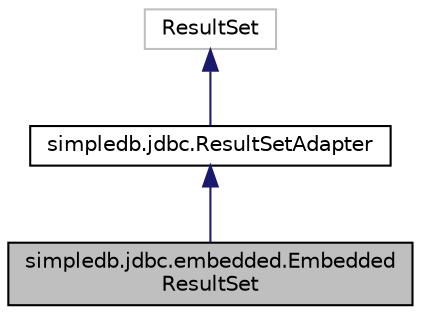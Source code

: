 digraph "simpledb.jdbc.embedded.EmbeddedResultSet"
{
  edge [fontname="Helvetica",fontsize="10",labelfontname="Helvetica",labelfontsize="10"];
  node [fontname="Helvetica",fontsize="10",shape=record];
  Node3 [label="simpledb.jdbc.embedded.Embedded\lResultSet",height=0.2,width=0.4,color="black", fillcolor="grey75", style="filled", fontcolor="black"];
  Node4 -> Node3 [dir="back",color="midnightblue",fontsize="10",style="solid"];
  Node4 [label="simpledb.jdbc.ResultSetAdapter",height=0.2,width=0.4,color="black", fillcolor="white", style="filled",URL="$classsimpledb_1_1jdbc_1_1ResultSetAdapter.html"];
  Node5 -> Node4 [dir="back",color="midnightblue",fontsize="10",style="solid"];
  Node5 [label="ResultSet",height=0.2,width=0.4,color="grey75", fillcolor="white", style="filled"];
}

